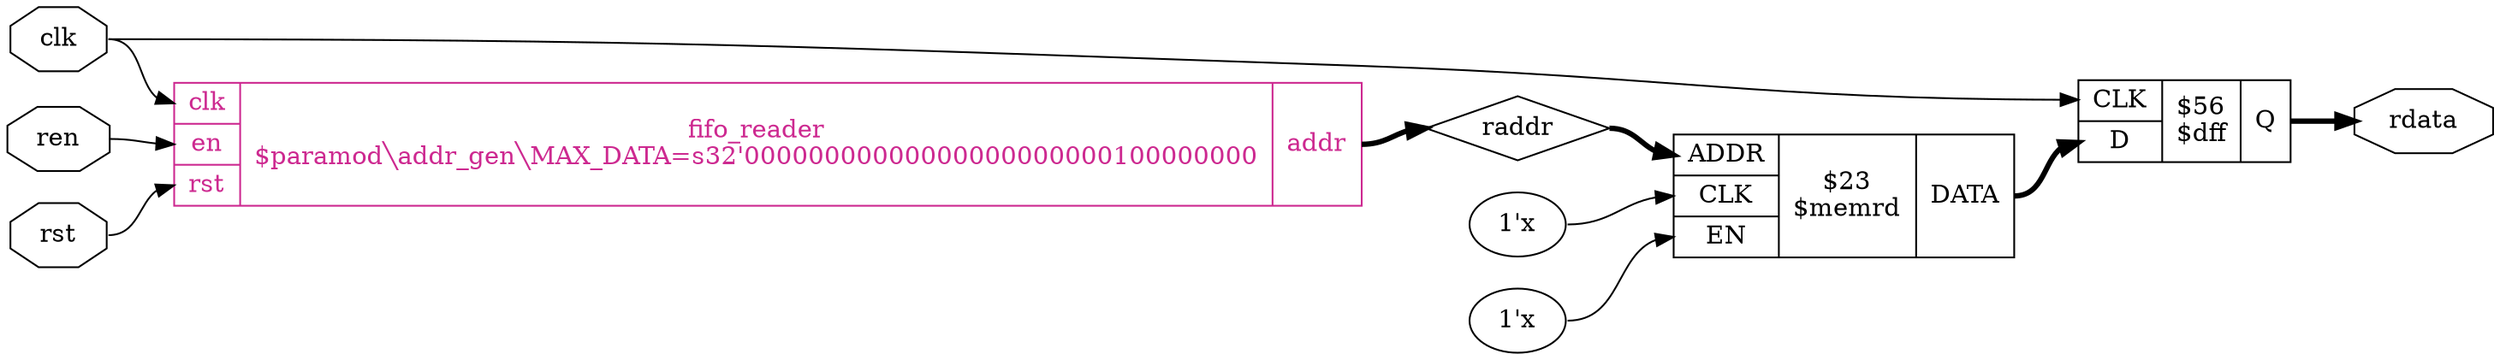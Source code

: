 digraph "fifo" {
rankdir="LR";
remincross=true;
n2 [ shape=diamond, label="raddr", color="black", fontcolor="black" ];
n3 [ shape=octagon, label="rdata", color="black", fontcolor="black" ];
n4 [ shape=octagon, label="rst", color="black", fontcolor="black" ];
n5 [ shape=octagon, label="clk", color="black", fontcolor="black" ];
n6 [ shape=octagon, label="ren", color="black", fontcolor="black" ];
c10 [ shape=record, label="{{<p7> CLK|<p8> D}|$56\n$dff|{<p9> Q}}",  ];
c13 [ shape=record, label="{{<p5> clk|<p11> en|<p4> rst}|fifo_reader\n$paramod&#9586;addr_gen&#9586;MAX_DATA=s32'00000000000000000000000100000000|{<p12> addr}}", color="maroon3", fontcolor="maroon3" ];
v0 [ label="1'x" ];
v1 [ label="1'x" ];
c17 [ shape=record, label="{{<p14> ADDR|<p7> CLK|<p15> EN}|$23\n$memrd|{<p16> DATA}}",  ];
c17:p16:e -> c10:p8:w [color="black", fontcolor="black", style="setlinewidth(3)", label=""];
c13:p12:e -> n2:w [color="black", fontcolor="black", style="setlinewidth(3)", label=""];
n2:e -> c17:p14:w [color="black", fontcolor="black", style="setlinewidth(3)", label=""];
c10:p9:e -> n3:w [color="black", fontcolor="black", style="setlinewidth(3)", label=""];
n4:e -> c13:p4:w [color="black", fontcolor="black", label=""];
n5:e -> c10:p7:w [color="black", fontcolor="black", label=""];
n5:e -> c13:p5:w [color="black", fontcolor="black", label=""];
n6:e -> c13:p11:w [color="black", fontcolor="black", label=""];
v0:e -> c17:p15:w [color="black", fontcolor="black", label=""];
v1:e -> c17:p7:w [color="black", fontcolor="black", label=""];
}

